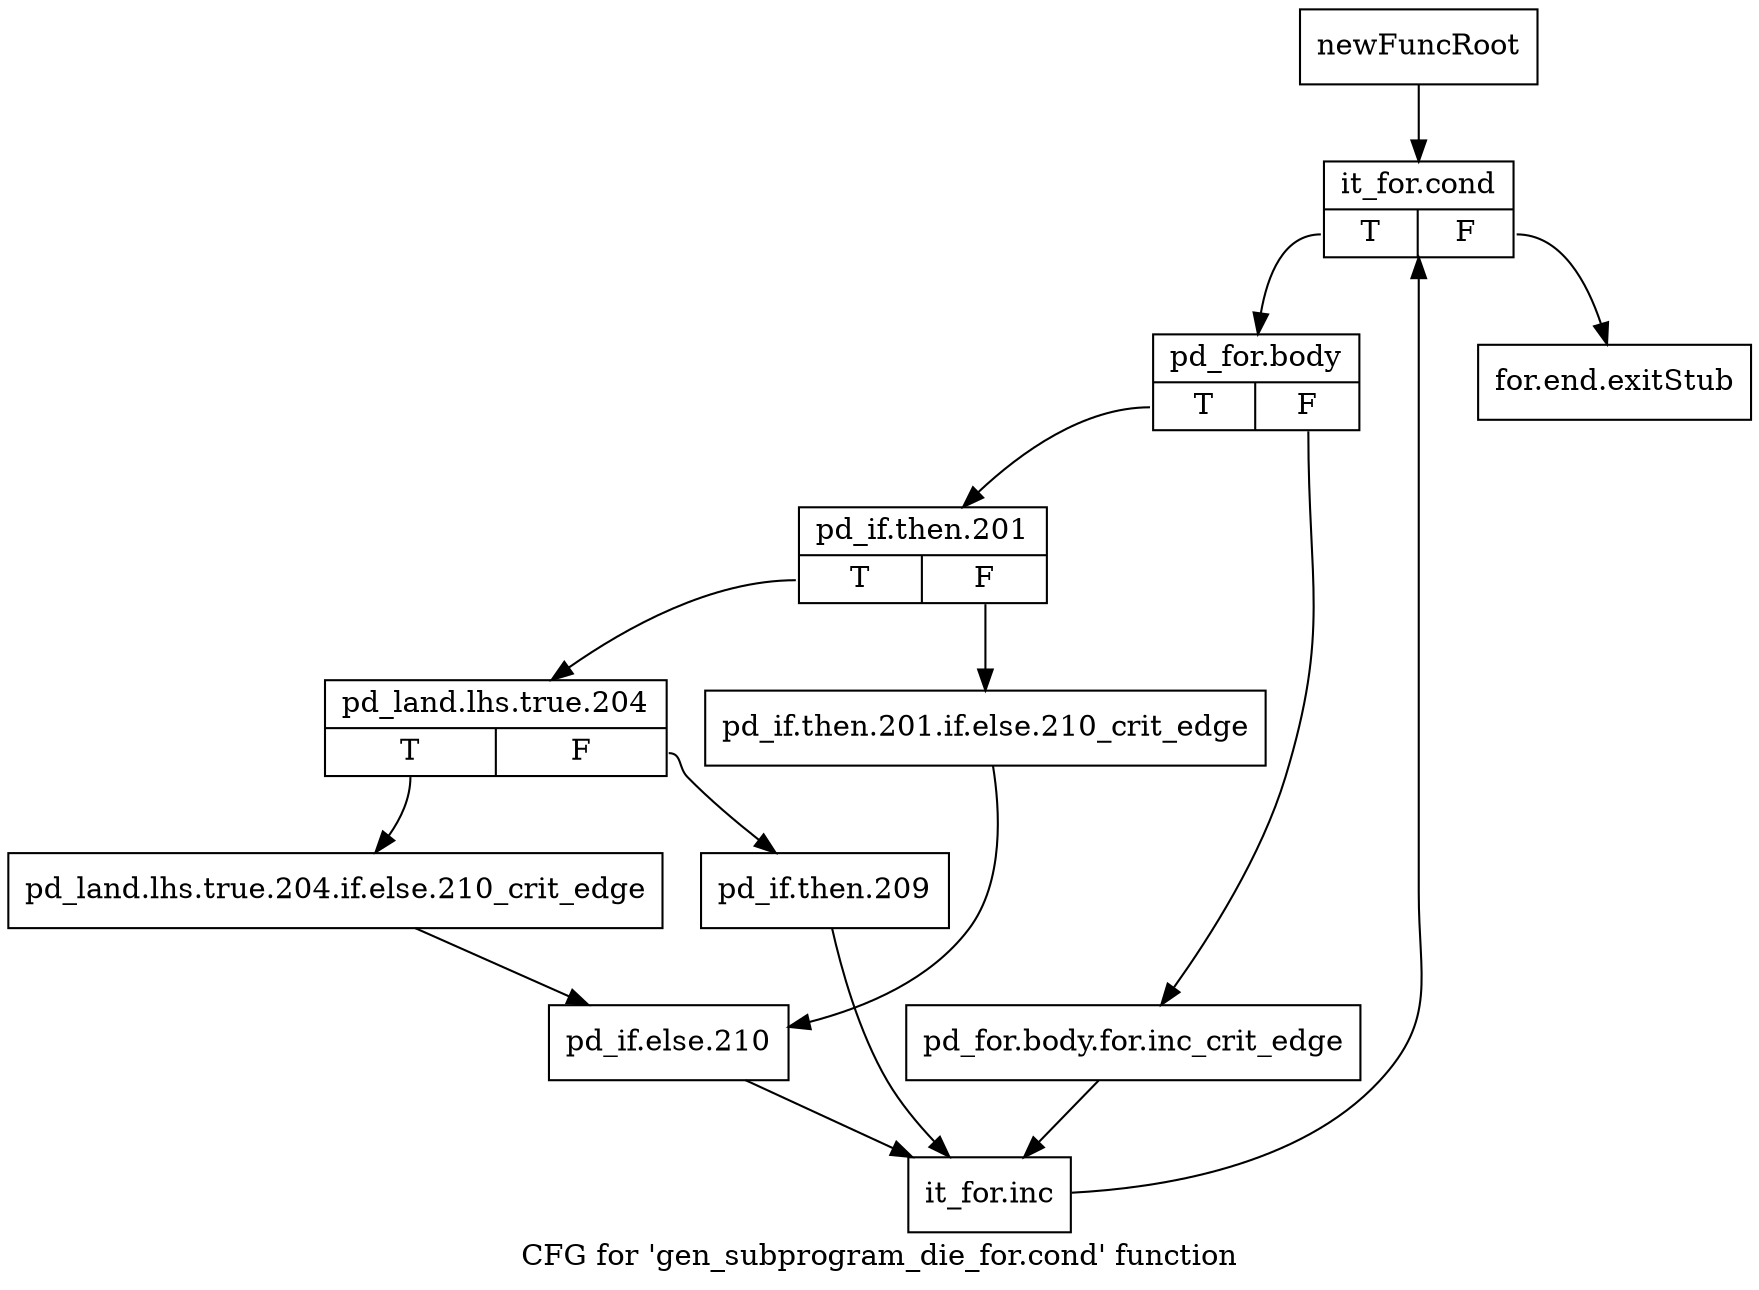 digraph "CFG for 'gen_subprogram_die_for.cond' function" {
	label="CFG for 'gen_subprogram_die_for.cond' function";

	Node0xabd3a10 [shape=record,label="{newFuncRoot}"];
	Node0xabd3a10 -> Node0xabd4330;
	Node0xabd42e0 [shape=record,label="{for.end.exitStub}"];
	Node0xabd4330 [shape=record,label="{it_for.cond|{<s0>T|<s1>F}}"];
	Node0xabd4330:s0 -> Node0xabd4380;
	Node0xabd4330:s1 -> Node0xabd42e0;
	Node0xabd4380 [shape=record,label="{pd_for.body|{<s0>T|<s1>F}}"];
	Node0xabd4380:s0 -> Node0xabd4420;
	Node0xabd4380:s1 -> Node0xabd43d0;
	Node0xabd43d0 [shape=record,label="{pd_for.body.for.inc_crit_edge}"];
	Node0xabd43d0 -> Node0xabd4600;
	Node0xabd4420 [shape=record,label="{pd_if.then.201|{<s0>T|<s1>F}}"];
	Node0xabd4420:s0 -> Node0xabd44c0;
	Node0xabd4420:s1 -> Node0xabd4470;
	Node0xabd4470 [shape=record,label="{pd_if.then.201.if.else.210_crit_edge}"];
	Node0xabd4470 -> Node0xabd45b0;
	Node0xabd44c0 [shape=record,label="{pd_land.lhs.true.204|{<s0>T|<s1>F}}"];
	Node0xabd44c0:s0 -> Node0xabd4560;
	Node0xabd44c0:s1 -> Node0xabd4510;
	Node0xabd4510 [shape=record,label="{pd_if.then.209}"];
	Node0xabd4510 -> Node0xabd4600;
	Node0xabd4560 [shape=record,label="{pd_land.lhs.true.204.if.else.210_crit_edge}"];
	Node0xabd4560 -> Node0xabd45b0;
	Node0xabd45b0 [shape=record,label="{pd_if.else.210}"];
	Node0xabd45b0 -> Node0xabd4600;
	Node0xabd4600 [shape=record,label="{it_for.inc}"];
	Node0xabd4600 -> Node0xabd4330;
}
